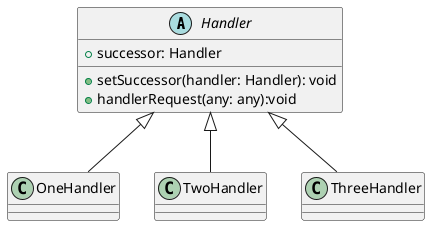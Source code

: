 @startuml

abstract class Handler{
    + successor: Handler
    + setSuccessor(handler: Handler): void
    + handlerRequest(any: any):void
}
class OneHandler
class TwoHandler
class ThreeHandler

Handler <|-- OneHandler
Handler <|-- TwoHandler
Handler <|-- ThreeHandler

@enduml